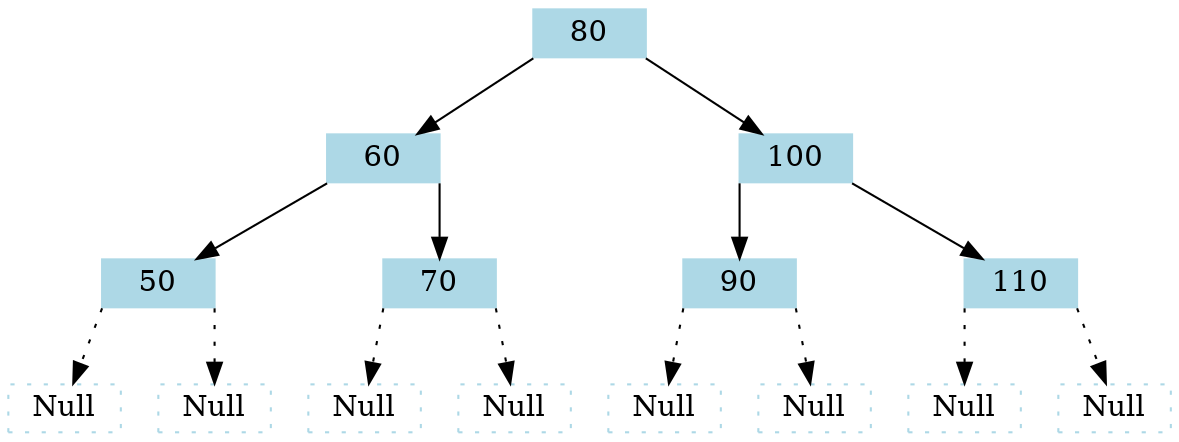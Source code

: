 
//
digraph {
 splines=false;
 node [shape = record,height=.1,style=filled,color=lightblue;];

 node0x1004b7c90 [label = " <node80> 80"]
 node0x1004b7c90:<node80>:sw -> node0x1004b7690
 node0x1004b7690 [label = " <node60> 60"]
 node0x1004b7690:<node60>:sw -> node0x1004b7610
 node0x1004b7610 [label = " <node50> 50"]
 Null0x1004b76100 [label="Null"][style = dotted]
 node0x1004b7610:<node50>:sw -> Null0x1004b76100[style = dotted]
 Null0x1004b76101 [label="Null"][style = dotted]
 node0x1004b7610:<node50>:se -> Null0x1004b76101[style = dotted]
 node0x1004b7690:<node60>:se -> node0x1004b7660
 node0x1004b7660 [label = " <node70> 70"]
 Null0x1004b76600 [label="Null"][style = dotted]
 node0x1004b7660:<node70>:sw -> Null0x1004b76600[style = dotted]
 Null0x1004b76601 [label="Null"][style = dotted]
 node0x1004b7660:<node70>:se -> Null0x1004b76601[style = dotted]
 node0x1004b7c90:<node80>:se -> node0x1004b7c60
 node0x1004b7c60 [label = " <node100> 100"]
 node0x1004b7c60:<node100>:sw -> node0x1004b76e0
 node0x1004b76e0 [label = " <node90> 90"]
 Null0x1004b76e00 [label="Null"][style = dotted]
 node0x1004b76e0:<node90>:sw -> Null0x1004b76e00[style = dotted]
 Null0x1004b76e01 [label="Null"][style = dotted]
 node0x1004b76e0:<node90>:se -> Null0x1004b76e01[style = dotted]
 node0x1004b7c60:<node100>:se -> node0x1004b7c30
 node0x1004b7c30 [label = " <node110> 110"]
 Null0x1004b7c300 [label="Null"][style = dotted]
 node0x1004b7c30:<node110>:sw -> Null0x1004b7c300[style = dotted]
 Null0x1004b7c301 [label="Null"][style = dotted]
 node0x1004b7c30:<node110>:se -> Null0x1004b7c301[style = dotted]
}

//
digraph {
 splines=false;
 node [shape = record,height=.1,style=filled,color=lightblue;];

 node0x1004b7c90 [label = " <node80> 80"]
 node0x1004b7c90:<node80>:sw -> node0x1004b7690
 node0x1004b7690 [label = " <node60> 60"]
 node0x1004b7690:<node60>:sw -> node0x1004b7610
 node0x1004b7610 [label = " <node50> 50"]
 Null0x1004b76100 [label="Null"][style = dotted]
 node0x1004b7610:<node50>:sw -> Null0x1004b76100[style = dotted]
 Null0x1004b76101 [label="Null"][style = dotted]
 node0x1004b7610:<node50>:se -> Null0x1004b76101[style = dotted]
 node0x1004b7690:<node60>:se -> node0x1004b7660
 node0x1004b7660 [label = " <node70> 70| <node71> 71"]
 Null0x1004b76600 [label="Null"][style = dotted]
 node0x1004b7660:<node70>:sw -> Null0x1004b76600[style = dotted]
 Null0x1004b76601 [label="Null"][style = dotted]
 node0x1004b7660:<node70>:se -> Null0x1004b76601[style = dotted]
 Null0x1004b76602 [label="Null"][style = dotted]
 node0x1004b7660:<node71>:se -> Null0x1004b76602[style = dotted]
 node0x1004b7c90:<node80>:se -> node0x1004b7c60
 node0x1004b7c60 [label = " <node100> 100"]
 node0x1004b7c60:<node100>:sw -> node0x1004b76e0
 node0x1004b76e0 [label = " <node90> 90"]
 Null0x1004b76e00 [label="Null"][style = dotted]
 node0x1004b76e0:<node90>:sw -> Null0x1004b76e00[style = dotted]
 Null0x1004b76e01 [label="Null"][style = dotted]
 node0x1004b76e0:<node90>:se -> Null0x1004b76e01[style = dotted]
 node0x1004b7c60:<node100>:se -> node0x1004b7c30
 node0x1004b7c30 [label = " <node110> 110"]
 Null0x1004b7c300 [label="Null"][style = dotted]
 node0x1004b7c30:<node110>:sw -> Null0x1004b7c300[style = dotted]
 Null0x1004b7c301 [label="Null"][style = dotted]
 node0x1004b7c30:<node110>:se -> Null0x1004b7c301[style = dotted]
}

//
digraph {
 splines=false;
 node [shape = record,height=.1,style=filled,color=lightblue;];

 node0x1004b7c90 [label = " <node80> 80"]
 node0x1004b7c90:<node80>:sw -> node0x1004b7690
 node0x1004b7690 [label = " <node60> 60| <node71> 71"]
 node0x1004b7690:<node60>:sw -> node0x1004b7610
 node0x1004b7610 [label = " <node50> 50"]
 Null0x1004b76100 [label="Null"][style = dotted]
 node0x1004b7610:<node50>:sw -> Null0x1004b76100[style = dotted]
 Null0x1004b76101 [label="Null"][style = dotted]
 node0x1004b7610:<node50>:se -> Null0x1004b76101[style = dotted]
 node0x1004b7690:<node60>:se -> node0x1004b7660
 node0x1004b7660 [label = " <node70> 70"]
 Null0x1004b76600 [label="Null"][style = dotted]
 node0x1004b7660:<node70>:sw -> Null0x1004b76600[style = dotted]
 Null0x1004b76601 [label="Null"][style = dotted]
 node0x1004b7660:<node70>:se -> Null0x1004b76601[style = dotted]
 node0x1004b7690:<node71>:se -> node0x1004b7cc0
 node0x1004b7cc0 [label = " <node72> 72"]
 Null0x1004b7cc00 [label="Null"][style = dotted]
 node0x1004b7cc0:<node72>:sw -> Null0x1004b7cc00[style = dotted]
 Null0x1004b7cc01 [label="Null"][style = dotted]
 node0x1004b7cc0:<node72>:se -> Null0x1004b7cc01[style = dotted]
 node0x1004b7c90:<node80>:se -> node0x1004b7c60
 node0x1004b7c60 [label = " <node100> 100"]
 node0x1004b7c60:<node100>:sw -> node0x1004b76e0
 node0x1004b76e0 [label = " <node90> 90"]
 Null0x1004b76e00 [label="Null"][style = dotted]
 node0x1004b76e0:<node90>:sw -> Null0x1004b76e00[style = dotted]
 Null0x1004b76e01 [label="Null"][style = dotted]
 node0x1004b76e0:<node90>:se -> Null0x1004b76e01[style = dotted]
 node0x1004b7c60:<node100>:se -> node0x1004b7c30
 node0x1004b7c30 [label = " <node110> 110"]
 Null0x1004b7c300 [label="Null"][style = dotted]
 node0x1004b7c30:<node110>:sw -> Null0x1004b7c300[style = dotted]
 Null0x1004b7c301 [label="Null"][style = dotted]
 node0x1004b7c30:<node110>:se -> Null0x1004b7c301[style = dotted]
}

//
digraph {
 splines=false;
 node [shape = record,height=.1,style=filled,color=lightblue;];

 node0x1004b7c90 [label = " <node80> 80"]
 node0x1004b7c90:<node80>:sw -> node0x1004b7690
 node0x1004b7690 [label = " <node60> 60| <node71> 71"]
 node0x1004b7690:<node60>:sw -> node0x1004b7610
 node0x1004b7610 [label = " <node50> 50"]
 Null0x1004b76100 [label="Null"][style = dotted]
 node0x1004b7610:<node50>:sw -> Null0x1004b76100[style = dotted]
 Null0x1004b76101 [label="Null"][style = dotted]
 node0x1004b7610:<node50>:se -> Null0x1004b76101[style = dotted]
 node0x1004b7690:<node60>:se -> node0x1004b7660
 node0x1004b7660 [label = " <node70> 70"]
 Null0x1004b76600 [label="Null"][style = dotted]
 node0x1004b7660:<node70>:sw -> Null0x1004b76600[style = dotted]
 Null0x1004b76601 [label="Null"][style = dotted]
 node0x1004b7660:<node70>:se -> Null0x1004b76601[style = dotted]
 node0x1004b7690:<node71>:se -> node0x1004b7cc0
 node0x1004b7cc0 [label = " <node72> 72| <node73> 73"]
 Null0x1004b7cc00 [label="Null"][style = dotted]
 node0x1004b7cc0:<node72>:sw -> Null0x1004b7cc00[style = dotted]
 Null0x1004b7cc01 [label="Null"][style = dotted]
 node0x1004b7cc0:<node72>:se -> Null0x1004b7cc01[style = dotted]
 Null0x1004b7cc02 [label="Null"][style = dotted]
 node0x1004b7cc0:<node73>:se -> Null0x1004b7cc02[style = dotted]
 node0x1004b7c90:<node80>:se -> node0x1004b7c60
 node0x1004b7c60 [label = " <node100> 100"]
 node0x1004b7c60:<node100>:sw -> node0x1004b76e0
 node0x1004b76e0 [label = " <node90> 90"]
 Null0x1004b76e00 [label="Null"][style = dotted]
 node0x1004b76e0:<node90>:sw -> Null0x1004b76e00[style = dotted]
 Null0x1004b76e01 [label="Null"][style = dotted]
 node0x1004b76e0:<node90>:se -> Null0x1004b76e01[style = dotted]
 node0x1004b7c60:<node100>:se -> node0x1004b7c30
 node0x1004b7c30 [label = " <node110> 110"]
 Null0x1004b7c300 [label="Null"][style = dotted]
 node0x1004b7c30:<node110>:sw -> Null0x1004b7c300[style = dotted]
 Null0x1004b7c301 [label="Null"][style = dotted]
 node0x1004b7c30:<node110>:se -> Null0x1004b7c301[style = dotted]
}

//
digraph {
 splines=false;
 node [shape = record,height=.1,style=filled,color=lightblue;];

 node0x1004b7c90 [label = " <node71> 71| <node80> 80"]
 node0x1004b7c90:<node71>:sw -> node0x1004b7690
 node0x1004b7690 [label = " <node60> 60"]
 node0x1004b7690:<node60>:sw -> node0x1004b7610
 node0x1004b7610 [label = " <node50> 50"]
 Null0x1004b76100 [label="Null"][style = dotted]
 node0x1004b7610:<node50>:sw -> Null0x1004b76100[style = dotted]
 Null0x1004b76101 [label="Null"][style = dotted]
 node0x1004b7610:<node50>:se -> Null0x1004b76101[style = dotted]
 node0x1004b7690:<node60>:se -> node0x1004b7660
 node0x1004b7660 [label = " <node70> 70"]
 Null0x1004b76600 [label="Null"][style = dotted]
 node0x1004b7660:<node70>:sw -> Null0x1004b76600[style = dotted]
 Null0x1004b76601 [label="Null"][style = dotted]
 node0x1004b7660:<node70>:se -> Null0x1004b76601[style = dotted]
 node0x1004b7c90:<node71>:se -> node0x100704680
 node0x100704680 [label = " <node73> 73"]
 node0x100704680:<node73>:sw -> node0x1004b7cc0
 node0x1004b7cc0 [label = " <node72> 72"]
 Null0x1004b7cc00 [label="Null"][style = dotted]
 node0x1004b7cc0:<node72>:sw -> Null0x1004b7cc00[style = dotted]
 Null0x1004b7cc01 [label="Null"][style = dotted]
 node0x1004b7cc0:<node72>:se -> Null0x1004b7cc01[style = dotted]
 node0x100704680:<node73>:se -> node0x100704630
 node0x100704630 [label = " <node74> 74"]
 Null0x1007046300 [label="Null"][style = dotted]
 node0x100704630:<node74>:sw -> Null0x1007046300[style = dotted]
 Null0x1007046301 [label="Null"][style = dotted]
 node0x100704630:<node74>:se -> Null0x1007046301[style = dotted]
 node0x1004b7c90:<node80>:se -> node0x1004b7c60
 node0x1004b7c60 [label = " <node100> 100"]
 node0x1004b7c60:<node100>:sw -> node0x1004b76e0
 node0x1004b76e0 [label = " <node90> 90"]
 Null0x1004b76e00 [label="Null"][style = dotted]
 node0x1004b76e0:<node90>:sw -> Null0x1004b76e00[style = dotted]
 Null0x1004b76e01 [label="Null"][style = dotted]
 node0x1004b76e0:<node90>:se -> Null0x1004b76e01[style = dotted]
 node0x1004b7c60:<node100>:se -> node0x1004b7c30
 node0x1004b7c30 [label = " <node110> 110"]
 Null0x1004b7c300 [label="Null"][style = dotted]
 node0x1004b7c30:<node110>:sw -> Null0x1004b7c300[style = dotted]
 Null0x1004b7c301 [label="Null"][style = dotted]
 node0x1004b7c30:<node110>:se -> Null0x1004b7c301[style = dotted]
}
